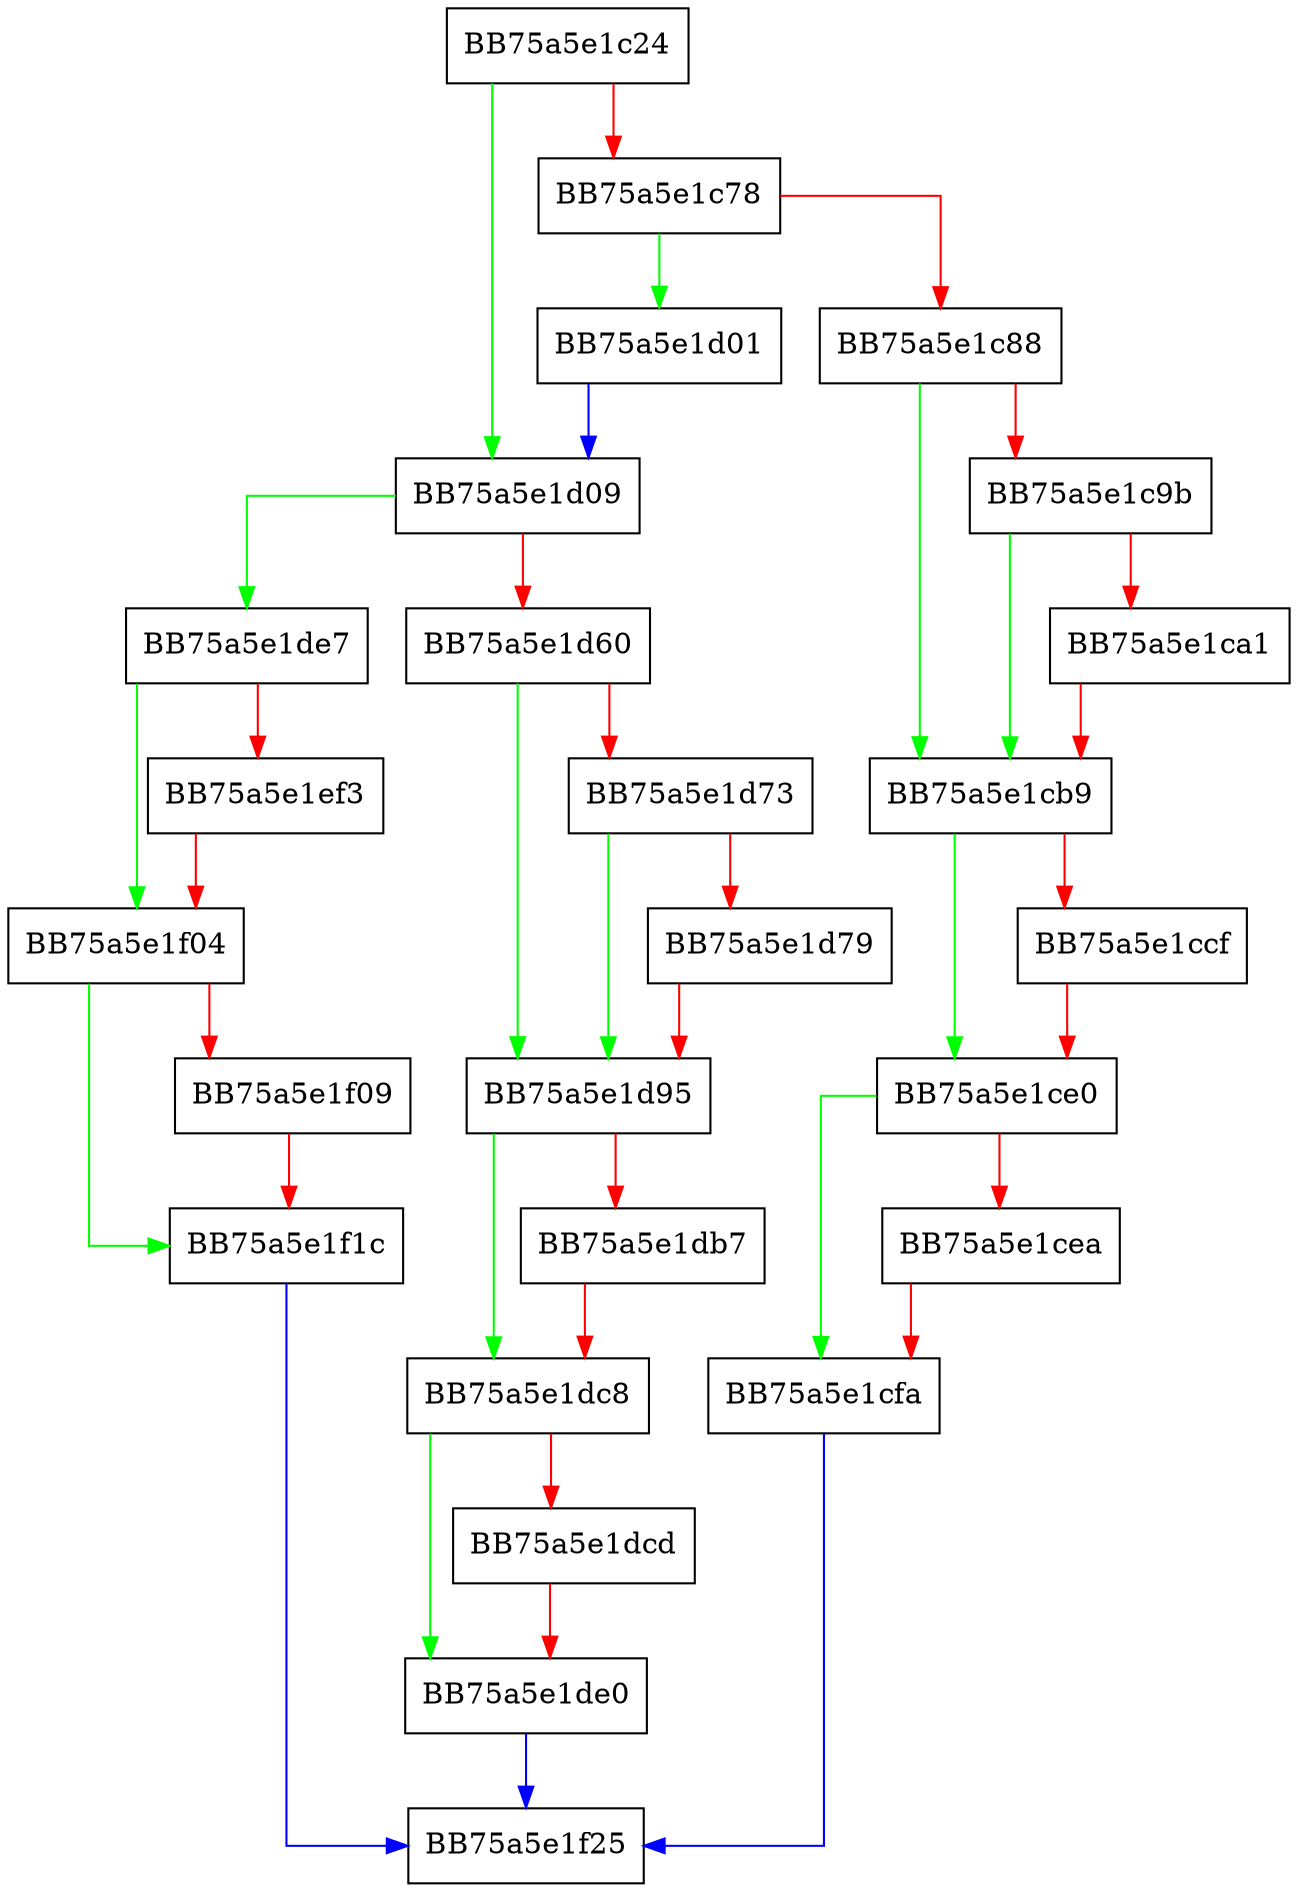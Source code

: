 digraph ScanFileSandboxed {
  node [shape="box"];
  graph [splines=ortho];
  BB75a5e1c24 -> BB75a5e1d09 [color="green"];
  BB75a5e1c24 -> BB75a5e1c78 [color="red"];
  BB75a5e1c78 -> BB75a5e1d01 [color="green"];
  BB75a5e1c78 -> BB75a5e1c88 [color="red"];
  BB75a5e1c88 -> BB75a5e1cb9 [color="green"];
  BB75a5e1c88 -> BB75a5e1c9b [color="red"];
  BB75a5e1c9b -> BB75a5e1cb9 [color="green"];
  BB75a5e1c9b -> BB75a5e1ca1 [color="red"];
  BB75a5e1ca1 -> BB75a5e1cb9 [color="red"];
  BB75a5e1cb9 -> BB75a5e1ce0 [color="green"];
  BB75a5e1cb9 -> BB75a5e1ccf [color="red"];
  BB75a5e1ccf -> BB75a5e1ce0 [color="red"];
  BB75a5e1ce0 -> BB75a5e1cfa [color="green"];
  BB75a5e1ce0 -> BB75a5e1cea [color="red"];
  BB75a5e1cea -> BB75a5e1cfa [color="red"];
  BB75a5e1cfa -> BB75a5e1f25 [color="blue"];
  BB75a5e1d01 -> BB75a5e1d09 [color="blue"];
  BB75a5e1d09 -> BB75a5e1de7 [color="green"];
  BB75a5e1d09 -> BB75a5e1d60 [color="red"];
  BB75a5e1d60 -> BB75a5e1d95 [color="green"];
  BB75a5e1d60 -> BB75a5e1d73 [color="red"];
  BB75a5e1d73 -> BB75a5e1d95 [color="green"];
  BB75a5e1d73 -> BB75a5e1d79 [color="red"];
  BB75a5e1d79 -> BB75a5e1d95 [color="red"];
  BB75a5e1d95 -> BB75a5e1dc8 [color="green"];
  BB75a5e1d95 -> BB75a5e1db7 [color="red"];
  BB75a5e1db7 -> BB75a5e1dc8 [color="red"];
  BB75a5e1dc8 -> BB75a5e1de0 [color="green"];
  BB75a5e1dc8 -> BB75a5e1dcd [color="red"];
  BB75a5e1dcd -> BB75a5e1de0 [color="red"];
  BB75a5e1de0 -> BB75a5e1f25 [color="blue"];
  BB75a5e1de7 -> BB75a5e1f04 [color="green"];
  BB75a5e1de7 -> BB75a5e1ef3 [color="red"];
  BB75a5e1ef3 -> BB75a5e1f04 [color="red"];
  BB75a5e1f04 -> BB75a5e1f1c [color="green"];
  BB75a5e1f04 -> BB75a5e1f09 [color="red"];
  BB75a5e1f09 -> BB75a5e1f1c [color="red"];
  BB75a5e1f1c -> BB75a5e1f25 [color="blue"];
}